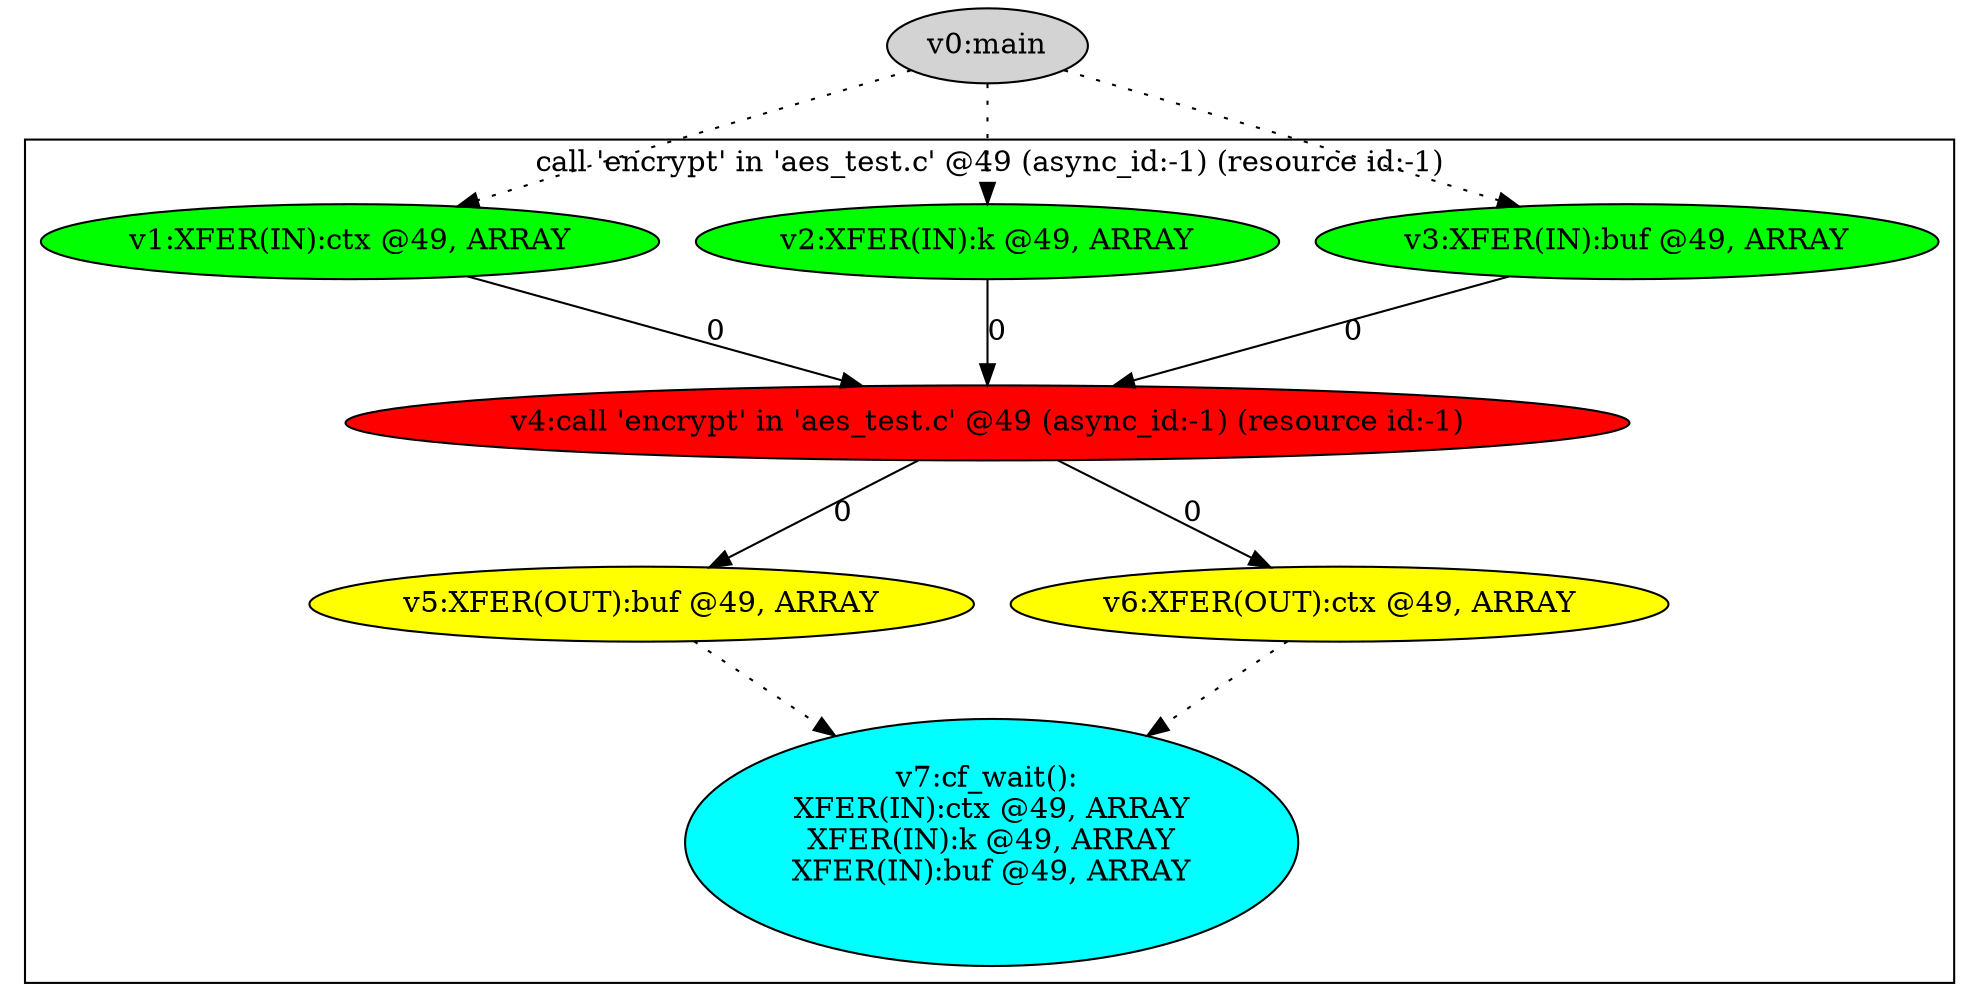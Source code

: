 digraph dm_graph {
v0 [label = "v0:main" ,style=filled];
v1 [label = "v1:XFER(IN):ctx @49, ARRAY\n" ,style=filled,fillcolor = green];
v2 [label = "v2:XFER(IN):k @49, ARRAY\n" ,style=filled,fillcolor = green];
v3 [label = "v3:XFER(IN):buf @49, ARRAY\n" ,style=filled,fillcolor = green];
v4 [label = "v4:call 'encrypt' in 'aes_test.c' @49 (async_id:-1) (resource id:-1)\n" ,style=filled,fillcolor = red];
v5 [label = "v5:XFER(OUT):buf @49, ARRAY\n" ,style=filled,fillcolor = yellow];
v6 [label = "v6:XFER(OUT):ctx @49, ARRAY\n" ,style=filled,fillcolor = yellow];
v7 [label = "v7:cf_wait(): \nXFER(IN):ctx @49, ARRAY\nXFER(IN):k @49, ARRAY\nXFER(IN):buf @49, ARRAY\n\n" ,style=filled,fillcolor = cyan];
subgraph cluster0 {
v1;
v2;
v3;
v4;
v5;
v6;
v7;
label = "call 'encrypt' in 'aes_test.c' @49 (async_id:-1) (resource id:-1)\n";
}
v1 -> v4 [label = "0"];
v2 -> v4 [label = "0"];
v3 -> v4 [label = "0"];
v4 -> v5 [label = "0"];
v4 -> v6 [label = "0"];
v5 -> v7 [label = "", style = dotted];
v6 -> v7 [label = "", style = dotted];
v0 -> v1 [label = "", style = dotted];
v0 -> v2 [label = "", style = dotted];
v0 -> v3 [label = "", style = dotted];
}
